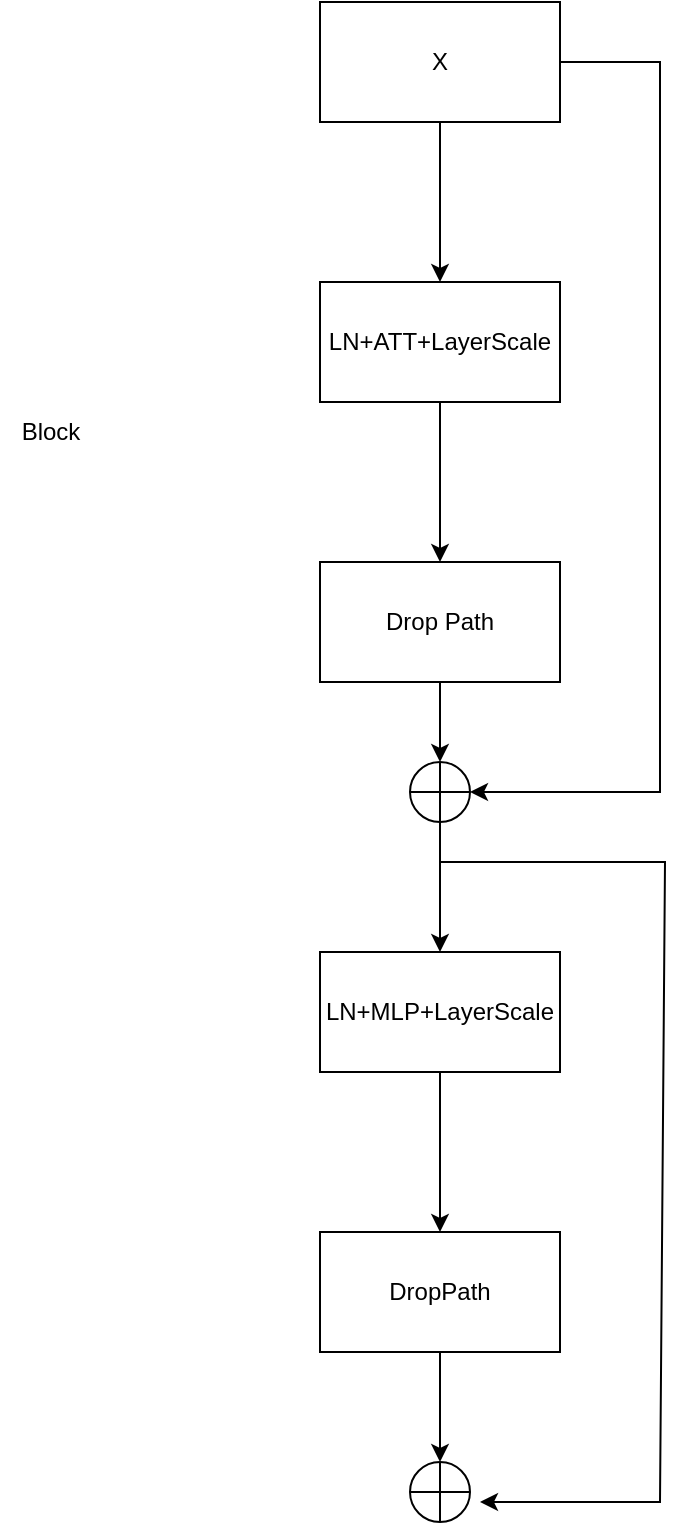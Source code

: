 <mxfile version="24.6.4" type="device">
  <diagram name="第 1 页" id="7_owCagruRL2u2UK9-JE">
    <mxGraphModel dx="1107" dy="767" grid="1" gridSize="10" guides="1" tooltips="1" connect="1" arrows="1" fold="1" page="1" pageScale="1" pageWidth="827" pageHeight="1169" math="0" shadow="0">
      <root>
        <mxCell id="0" />
        <mxCell id="1" parent="0" />
        <mxCell id="QY33d62DfFPX3UG9vda0-3" value="" style="edgeStyle=orthogonalEdgeStyle;rounded=0;orthogonalLoop=1;jettySize=auto;html=1;" edge="1" parent="1" source="QY33d62DfFPX3UG9vda0-1" target="QY33d62DfFPX3UG9vda0-2">
          <mxGeometry relative="1" as="geometry" />
        </mxCell>
        <mxCell id="QY33d62DfFPX3UG9vda0-1" value="X" style="rounded=0;whiteSpace=wrap;html=1;" vertex="1" parent="1">
          <mxGeometry x="310" y="180" width="120" height="60" as="geometry" />
        </mxCell>
        <mxCell id="QY33d62DfFPX3UG9vda0-5" value="" style="edgeStyle=orthogonalEdgeStyle;rounded=0;orthogonalLoop=1;jettySize=auto;html=1;" edge="1" parent="1" source="QY33d62DfFPX3UG9vda0-2" target="QY33d62DfFPX3UG9vda0-4">
          <mxGeometry relative="1" as="geometry" />
        </mxCell>
        <mxCell id="QY33d62DfFPX3UG9vda0-2" value="LN+ATT+LayerScale" style="rounded=0;whiteSpace=wrap;html=1;" vertex="1" parent="1">
          <mxGeometry x="310" y="320" width="120" height="60" as="geometry" />
        </mxCell>
        <mxCell id="QY33d62DfFPX3UG9vda0-4" value="Drop Path" style="rounded=0;whiteSpace=wrap;html=1;" vertex="1" parent="1">
          <mxGeometry x="310" y="460" width="120" height="60" as="geometry" />
        </mxCell>
        <mxCell id="QY33d62DfFPX3UG9vda0-6" value="" style="endArrow=classic;html=1;rounded=0;exitX=1;exitY=0.5;exitDx=0;exitDy=0;entryX=1;entryY=0.5;entryDx=0;entryDy=0;" edge="1" parent="1" source="QY33d62DfFPX3UG9vda0-1" target="QY33d62DfFPX3UG9vda0-11">
          <mxGeometry width="50" height="50" relative="1" as="geometry">
            <mxPoint x="390" y="360" as="sourcePoint" />
            <mxPoint x="390" y="570" as="targetPoint" />
            <Array as="points">
              <mxPoint x="480" y="210" />
              <mxPoint x="480" y="575" />
            </Array>
          </mxGeometry>
        </mxCell>
        <mxCell id="QY33d62DfFPX3UG9vda0-7" value="" style="endArrow=classic;html=1;rounded=0;" edge="1" parent="1">
          <mxGeometry width="50" height="50" relative="1" as="geometry">
            <mxPoint x="370" y="520" as="sourcePoint" />
            <mxPoint x="370" y="560" as="targetPoint" />
          </mxGeometry>
        </mxCell>
        <mxCell id="QY33d62DfFPX3UG9vda0-13" value="" style="edgeStyle=orthogonalEdgeStyle;rounded=0;orthogonalLoop=1;jettySize=auto;html=1;" edge="1" parent="1" source="QY33d62DfFPX3UG9vda0-11" target="QY33d62DfFPX3UG9vda0-12">
          <mxGeometry relative="1" as="geometry" />
        </mxCell>
        <mxCell id="QY33d62DfFPX3UG9vda0-11" value="" style="shape=orEllipse;perimeter=ellipsePerimeter;whiteSpace=wrap;html=1;backgroundOutline=1;" vertex="1" parent="1">
          <mxGeometry x="355" y="560" width="30" height="30" as="geometry" />
        </mxCell>
        <mxCell id="QY33d62DfFPX3UG9vda0-15" value="" style="edgeStyle=orthogonalEdgeStyle;rounded=0;orthogonalLoop=1;jettySize=auto;html=1;" edge="1" parent="1" source="QY33d62DfFPX3UG9vda0-12" target="QY33d62DfFPX3UG9vda0-14">
          <mxGeometry relative="1" as="geometry" />
        </mxCell>
        <mxCell id="QY33d62DfFPX3UG9vda0-12" value="LN+MLP+LayerScale" style="whiteSpace=wrap;html=1;" vertex="1" parent="1">
          <mxGeometry x="310" y="655" width="120" height="60" as="geometry" />
        </mxCell>
        <mxCell id="QY33d62DfFPX3UG9vda0-19" style="edgeStyle=orthogonalEdgeStyle;rounded=0;orthogonalLoop=1;jettySize=auto;html=1;entryX=0.5;entryY=0;entryDx=0;entryDy=0;" edge="1" parent="1" source="QY33d62DfFPX3UG9vda0-14" target="QY33d62DfFPX3UG9vda0-18">
          <mxGeometry relative="1" as="geometry" />
        </mxCell>
        <mxCell id="QY33d62DfFPX3UG9vda0-14" value="DropPath" style="whiteSpace=wrap;html=1;" vertex="1" parent="1">
          <mxGeometry x="310" y="795" width="120" height="60" as="geometry" />
        </mxCell>
        <mxCell id="QY33d62DfFPX3UG9vda0-16" value="" style="endArrow=classic;html=1;rounded=0;exitX=1;exitY=0.5;exitDx=0;exitDy=0;" edge="1" parent="1">
          <mxGeometry width="50" height="50" relative="1" as="geometry">
            <mxPoint x="370" y="610" as="sourcePoint" />
            <mxPoint x="390" y="930" as="targetPoint" />
            <Array as="points">
              <mxPoint x="482.5" y="610" />
              <mxPoint x="480" y="930" />
            </Array>
          </mxGeometry>
        </mxCell>
        <mxCell id="QY33d62DfFPX3UG9vda0-18" value="" style="shape=orEllipse;perimeter=ellipsePerimeter;whiteSpace=wrap;html=1;backgroundOutline=1;" vertex="1" parent="1">
          <mxGeometry x="355" y="910" width="30" height="30" as="geometry" />
        </mxCell>
        <mxCell id="QY33d62DfFPX3UG9vda0-20" value="Block" style="text;html=1;align=center;verticalAlign=middle;resizable=0;points=[];autosize=1;strokeColor=none;fillColor=none;" vertex="1" parent="1">
          <mxGeometry x="150" y="380" width="50" height="30" as="geometry" />
        </mxCell>
      </root>
    </mxGraphModel>
  </diagram>
</mxfile>
